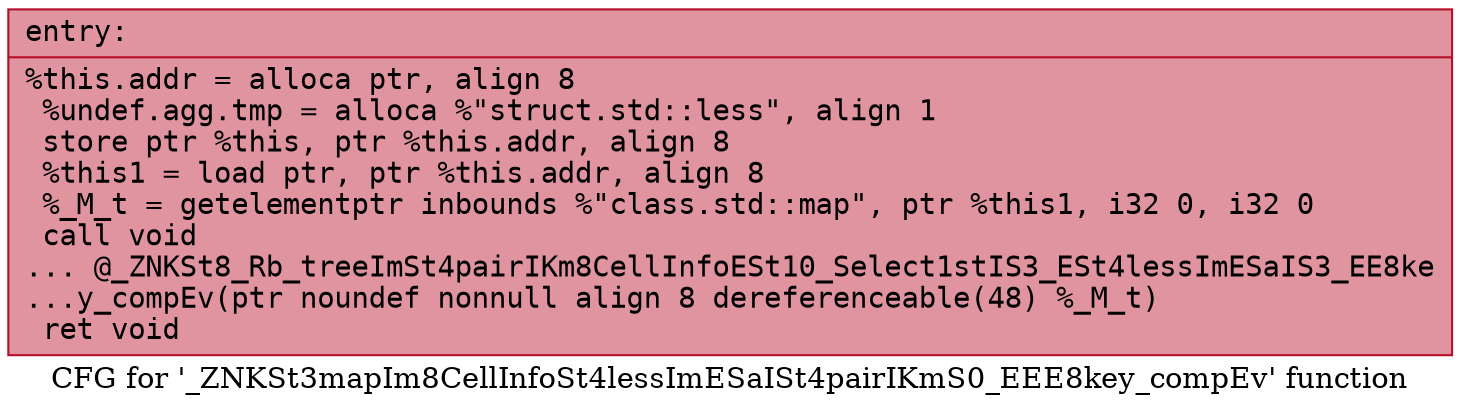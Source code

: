 digraph "CFG for '_ZNKSt3mapIm8CellInfoSt4lessImESaISt4pairIKmS0_EEE8key_compEv' function" {
	label="CFG for '_ZNKSt3mapIm8CellInfoSt4lessImESaISt4pairIKmS0_EEE8key_compEv' function";

	Node0x562da202fe40 [shape=record,color="#b70d28ff", style=filled, fillcolor="#b70d2870" fontname="Courier",label="{entry:\l|  %this.addr = alloca ptr, align 8\l  %undef.agg.tmp = alloca %\"struct.std::less\", align 1\l  store ptr %this, ptr %this.addr, align 8\l  %this1 = load ptr, ptr %this.addr, align 8\l  %_M_t = getelementptr inbounds %\"class.std::map\", ptr %this1, i32 0, i32 0\l  call void\l... @_ZNKSt8_Rb_treeImSt4pairIKm8CellInfoESt10_Select1stIS3_ESt4lessImESaIS3_EE8ke\l...y_compEv(ptr noundef nonnull align 8 dereferenceable(48) %_M_t)\l  ret void\l}"];
}
